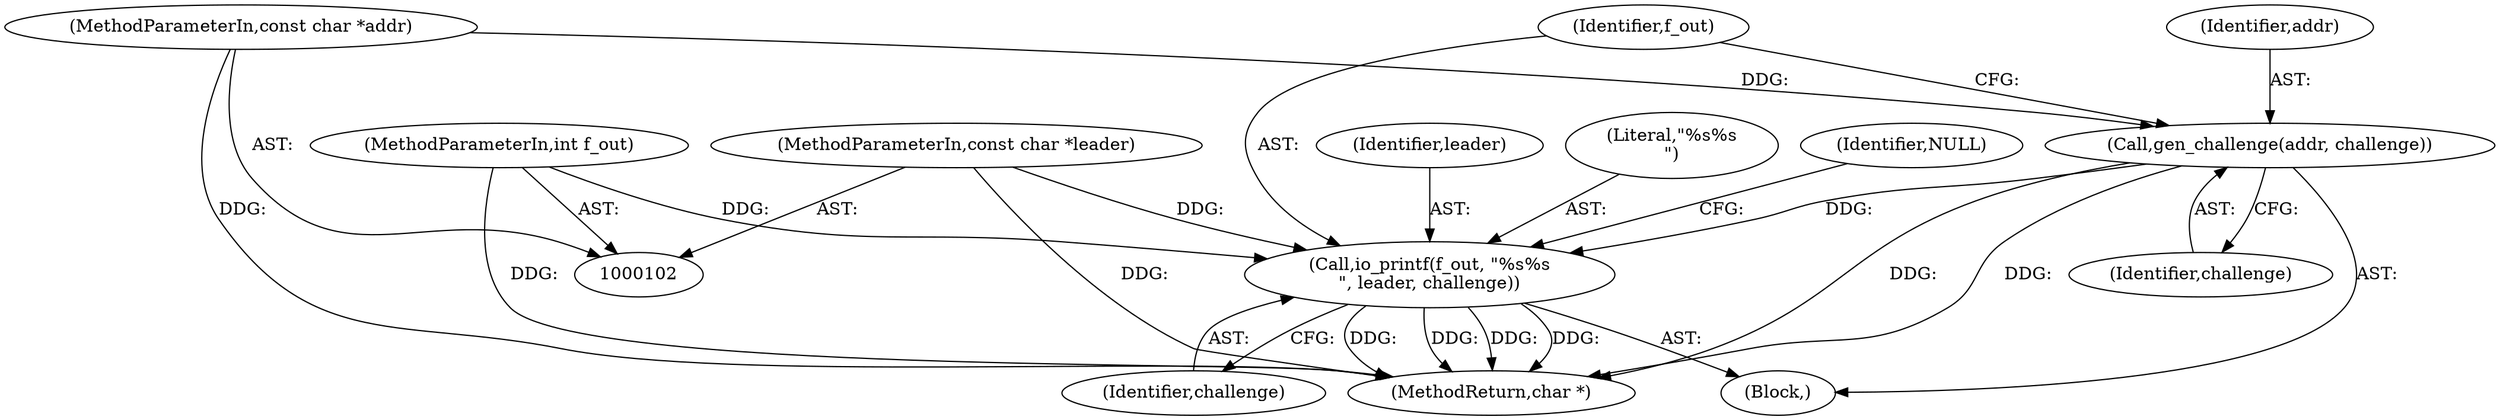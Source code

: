 digraph "0_samba_9a480deec4d20277d8e20bc55515ef0640ca1e55@pointer" {
"1000170" [label="(Call,io_printf(f_out, \"%s%s\n\", leader, challenge))"];
"1000104" [label="(MethodParameterIn,int f_out)"];
"1000108" [label="(MethodParameterIn,const char *leader)"];
"1000167" [label="(Call,gen_challenge(addr, challenge))"];
"1000107" [label="(MethodParameterIn,const char *addr)"];
"1000173" [label="(Identifier,leader)"];
"1000108" [label="(MethodParameterIn,const char *leader)"];
"1000104" [label="(MethodParameterIn,int f_out)"];
"1000172" [label="(Literal,\"%s%s\n\")"];
"1000174" [label="(Identifier,challenge)"];
"1000176" [label="(Identifier,NULL)"];
"1000169" [label="(Identifier,challenge)"];
"1000177" [label="(MethodReturn,char *)"];
"1000168" [label="(Identifier,addr)"];
"1000109" [label="(Block,)"];
"1000107" [label="(MethodParameterIn,const char *addr)"];
"1000167" [label="(Call,gen_challenge(addr, challenge))"];
"1000171" [label="(Identifier,f_out)"];
"1000170" [label="(Call,io_printf(f_out, \"%s%s\n\", leader, challenge))"];
"1000170" -> "1000109"  [label="AST: "];
"1000170" -> "1000174"  [label="CFG: "];
"1000171" -> "1000170"  [label="AST: "];
"1000172" -> "1000170"  [label="AST: "];
"1000173" -> "1000170"  [label="AST: "];
"1000174" -> "1000170"  [label="AST: "];
"1000176" -> "1000170"  [label="CFG: "];
"1000170" -> "1000177"  [label="DDG: "];
"1000170" -> "1000177"  [label="DDG: "];
"1000170" -> "1000177"  [label="DDG: "];
"1000170" -> "1000177"  [label="DDG: "];
"1000104" -> "1000170"  [label="DDG: "];
"1000108" -> "1000170"  [label="DDG: "];
"1000167" -> "1000170"  [label="DDG: "];
"1000104" -> "1000102"  [label="AST: "];
"1000104" -> "1000177"  [label="DDG: "];
"1000108" -> "1000102"  [label="AST: "];
"1000108" -> "1000177"  [label="DDG: "];
"1000167" -> "1000109"  [label="AST: "];
"1000167" -> "1000169"  [label="CFG: "];
"1000168" -> "1000167"  [label="AST: "];
"1000169" -> "1000167"  [label="AST: "];
"1000171" -> "1000167"  [label="CFG: "];
"1000167" -> "1000177"  [label="DDG: "];
"1000167" -> "1000177"  [label="DDG: "];
"1000107" -> "1000167"  [label="DDG: "];
"1000107" -> "1000102"  [label="AST: "];
"1000107" -> "1000177"  [label="DDG: "];
}
